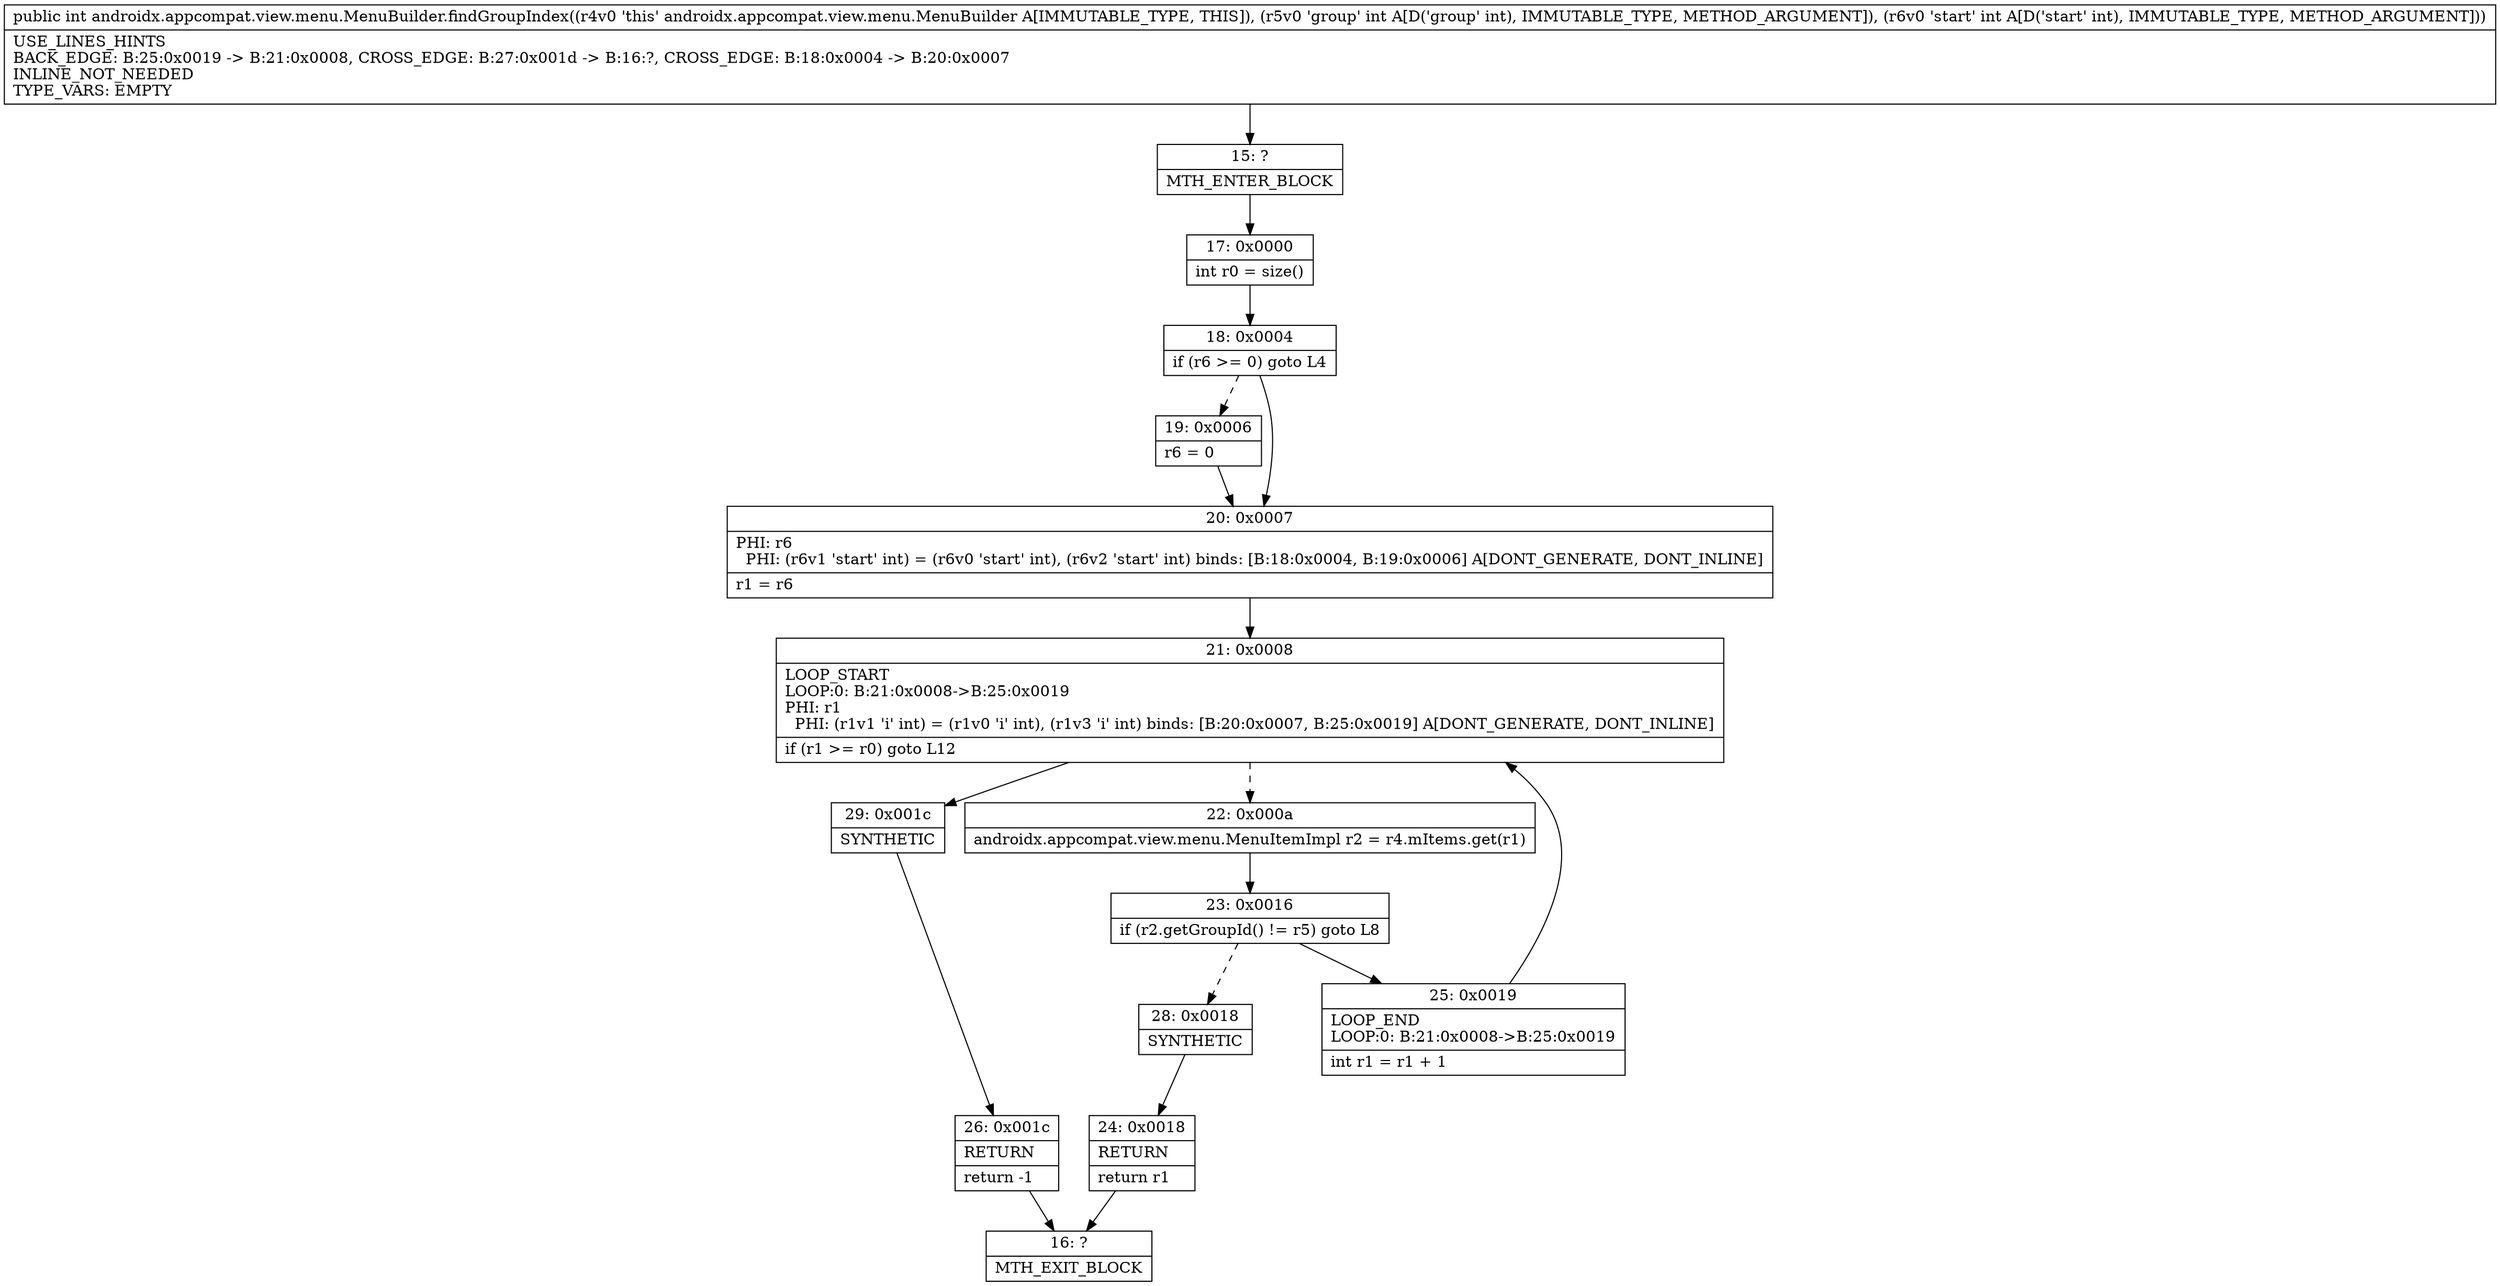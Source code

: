 digraph "CFG forandroidx.appcompat.view.menu.MenuBuilder.findGroupIndex(II)I" {
Node_15 [shape=record,label="{15\:\ ?|MTH_ENTER_BLOCK\l}"];
Node_17 [shape=record,label="{17\:\ 0x0000|int r0 = size()\l}"];
Node_18 [shape=record,label="{18\:\ 0x0004|if (r6 \>= 0) goto L4\l}"];
Node_19 [shape=record,label="{19\:\ 0x0006|r6 = 0\l}"];
Node_20 [shape=record,label="{20\:\ 0x0007|PHI: r6 \l  PHI: (r6v1 'start' int) = (r6v0 'start' int), (r6v2 'start' int) binds: [B:18:0x0004, B:19:0x0006] A[DONT_GENERATE, DONT_INLINE]\l|r1 = r6\l}"];
Node_21 [shape=record,label="{21\:\ 0x0008|LOOP_START\lLOOP:0: B:21:0x0008\-\>B:25:0x0019\lPHI: r1 \l  PHI: (r1v1 'i' int) = (r1v0 'i' int), (r1v3 'i' int) binds: [B:20:0x0007, B:25:0x0019] A[DONT_GENERATE, DONT_INLINE]\l|if (r1 \>= r0) goto L12\l}"];
Node_22 [shape=record,label="{22\:\ 0x000a|androidx.appcompat.view.menu.MenuItemImpl r2 = r4.mItems.get(r1)\l}"];
Node_23 [shape=record,label="{23\:\ 0x0016|if (r2.getGroupId() != r5) goto L8\l}"];
Node_25 [shape=record,label="{25\:\ 0x0019|LOOP_END\lLOOP:0: B:21:0x0008\-\>B:25:0x0019\l|int r1 = r1 + 1\l}"];
Node_28 [shape=record,label="{28\:\ 0x0018|SYNTHETIC\l}"];
Node_24 [shape=record,label="{24\:\ 0x0018|RETURN\l|return r1\l}"];
Node_16 [shape=record,label="{16\:\ ?|MTH_EXIT_BLOCK\l}"];
Node_29 [shape=record,label="{29\:\ 0x001c|SYNTHETIC\l}"];
Node_26 [shape=record,label="{26\:\ 0x001c|RETURN\l|return \-1\l}"];
MethodNode[shape=record,label="{public int androidx.appcompat.view.menu.MenuBuilder.findGroupIndex((r4v0 'this' androidx.appcompat.view.menu.MenuBuilder A[IMMUTABLE_TYPE, THIS]), (r5v0 'group' int A[D('group' int), IMMUTABLE_TYPE, METHOD_ARGUMENT]), (r6v0 'start' int A[D('start' int), IMMUTABLE_TYPE, METHOD_ARGUMENT]))  | USE_LINES_HINTS\lBACK_EDGE: B:25:0x0019 \-\> B:21:0x0008, CROSS_EDGE: B:27:0x001d \-\> B:16:?, CROSS_EDGE: B:18:0x0004 \-\> B:20:0x0007\lINLINE_NOT_NEEDED\lTYPE_VARS: EMPTY\l}"];
MethodNode -> Node_15;Node_15 -> Node_17;
Node_17 -> Node_18;
Node_18 -> Node_19[style=dashed];
Node_18 -> Node_20;
Node_19 -> Node_20;
Node_20 -> Node_21;
Node_21 -> Node_22[style=dashed];
Node_21 -> Node_29;
Node_22 -> Node_23;
Node_23 -> Node_25;
Node_23 -> Node_28[style=dashed];
Node_25 -> Node_21;
Node_28 -> Node_24;
Node_24 -> Node_16;
Node_29 -> Node_26;
Node_26 -> Node_16;
}


